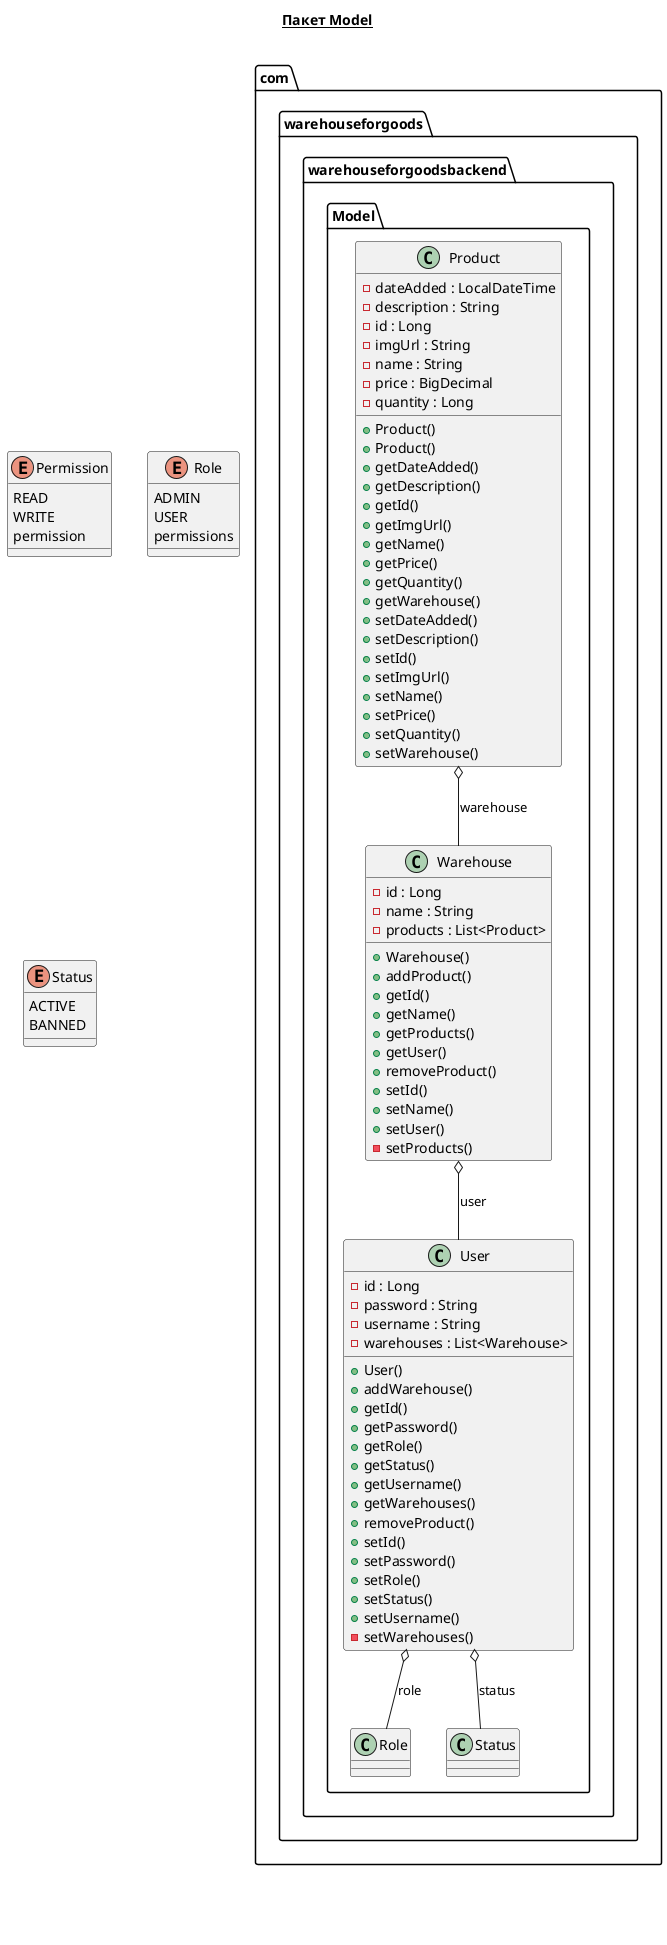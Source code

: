 @startuml

title __Пакет Model__\n


        enum Permission {
          READ
          WRITE
          permission
        }
  


        class com.warehouseforgoods.warehouseforgoodsbackend.Model.Product {
            - dateAdded : LocalDateTime
            - description : String
            - id : Long
            - imgUrl : String
            - name : String
            - price : BigDecimal
            - quantity : Long
            + Product()
            + Product()
            + getDateAdded()
            + getDescription()
            + getId()
            + getImgUrl()
            + getName()
            + getPrice()
            + getQuantity()
            + getWarehouse()
            + setDateAdded()
            + setDescription()
            + setId()
            + setImgUrl()
            + setName()
            + setPrice()
            + setQuantity()
            + setWarehouse()
        }
  


        enum Role {
          ADMIN
          USER
          permissions
        }
  


        enum Status {
          ACTIVE
          BANNED
        }
  


        class com.warehouseforgoods.warehouseforgoodsbackend.Model.User {
            - id : Long
            - password : String
            - username : String
            - warehouses : List<Warehouse>
            + User()
            + addWarehouse()
            + getId()
            + getPassword()
            + getRole()
            + getStatus()
            + getUsername()
            + getWarehouses()
            + removeProduct()
            + setId()
            + setPassword()
            + setRole()
            + setStatus()
            + setUsername()
            - setWarehouses()
        }
  


        class com.warehouseforgoods.warehouseforgoodsbackend.Model.Warehouse {
            - id : Long
            - name : String
            - products : List<Product>
            + Warehouse()
            + addProduct()
            + getId()
            + getName()
            + getProducts()
            + getUser()
            + removeProduct()
            + setId()
            + setName()
            + setUser()
            - setProducts()
        }
  

  com.warehouseforgoods.warehouseforgoodsbackend.Model.Product o-- com.warehouseforgoods.warehouseforgoodsbackend.Model.Warehouse : warehouse
  com.warehouseforgoods.warehouseforgoodsbackend.Model.User o-- com.warehouseforgoods.warehouseforgoodsbackend.Model.Role : role
  com.warehouseforgoods.warehouseforgoodsbackend.Model.User o-- com.warehouseforgoods.warehouseforgoodsbackend.Model.Status : status
  com.warehouseforgoods.warehouseforgoodsbackend.Model.Warehouse o-- com.warehouseforgoods.warehouseforgoodsbackend.Model.User : user


right footer





endfooter

@enduml

